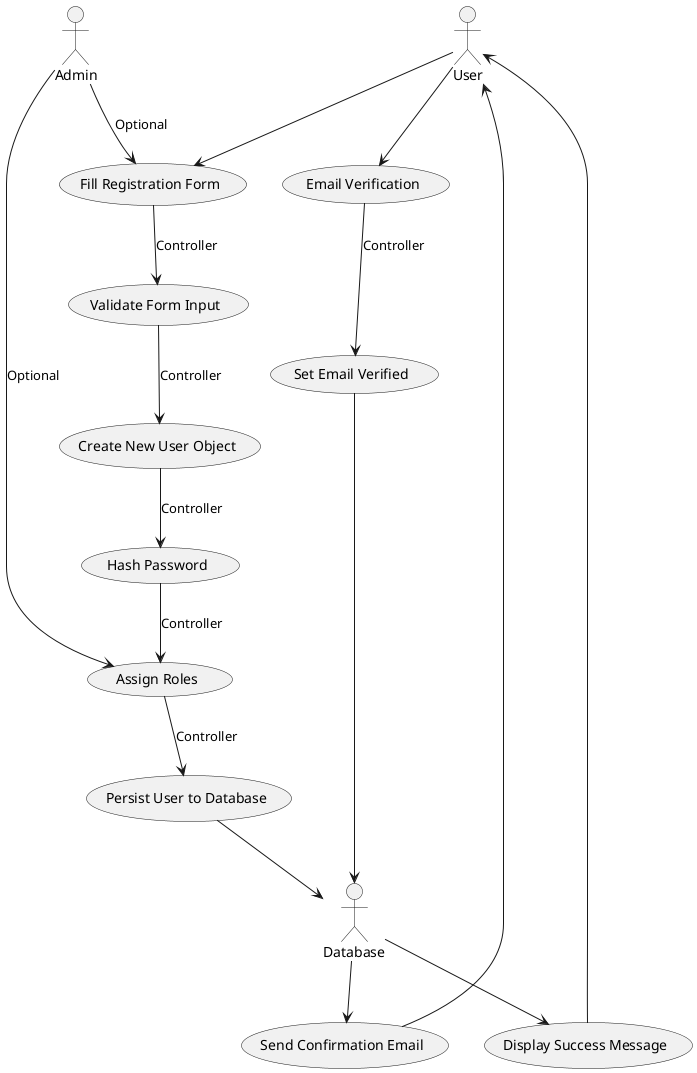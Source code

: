 @startuml RegisterUser

actor User
actor Admin
actor Database

usecase FillRegistrationForm as "Fill Registration Form"
usecase ValidateForm as "Validate Form Input"
usecase CreateNewUser as "Create New User Object"
usecase HashPassword as "Hash Password"
usecase AssignRoles as "Assign Roles"
usecase PersistUser as "Persist User to Database"
usecase SendConfirmationEmail as "Send Confirmation Email"
usecase DisplaySuccessMessage as "Display Success Message"
usecase EmailVerification as "Email Verification"
usecase SetEmailVerified as "Set Email Verified"

User --> FillRegistrationForm
FillRegistrationForm --> ValidateForm : Controller
ValidateForm --> CreateNewUser : Controller
CreateNewUser --> HashPassword : Controller
HashPassword --> AssignRoles : Controller
AssignRoles --> PersistUser : Controller
PersistUser --> Database
Database --> SendConfirmationEmail
SendConfirmationEmail --> User
User --> EmailVerification
EmailVerification --> SetEmailVerified : Controller
SetEmailVerified --> Database
Database --> DisplaySuccessMessage
DisplaySuccessMessage --> User

Admin --> FillRegistrationForm : Optional
Admin --> AssignRoles : Optional

@enduml
